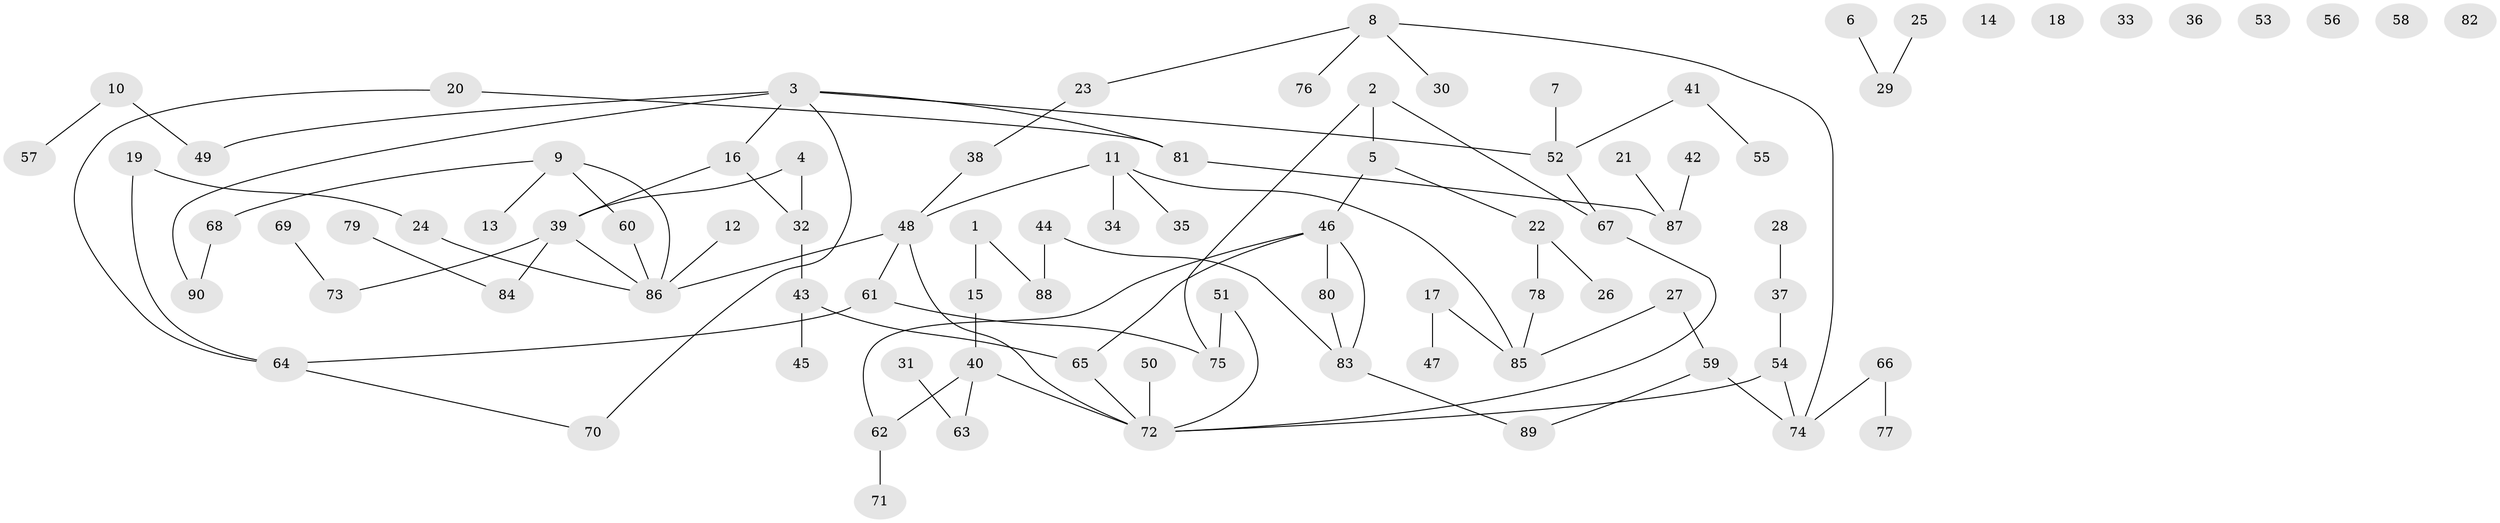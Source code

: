 // coarse degree distribution, {2: 0.21311475409836064, 4: 0.11475409836065574, 8: 0.01639344262295082, 1: 0.3442622950819672, 6: 0.06557377049180328, 3: 0.08196721311475409, 7: 0.01639344262295082, 0: 0.13114754098360656, 5: 0.01639344262295082}
// Generated by graph-tools (version 1.1) at 2025/23/03/03/25 07:23:29]
// undirected, 90 vertices, 98 edges
graph export_dot {
graph [start="1"]
  node [color=gray90,style=filled];
  1;
  2;
  3;
  4;
  5;
  6;
  7;
  8;
  9;
  10;
  11;
  12;
  13;
  14;
  15;
  16;
  17;
  18;
  19;
  20;
  21;
  22;
  23;
  24;
  25;
  26;
  27;
  28;
  29;
  30;
  31;
  32;
  33;
  34;
  35;
  36;
  37;
  38;
  39;
  40;
  41;
  42;
  43;
  44;
  45;
  46;
  47;
  48;
  49;
  50;
  51;
  52;
  53;
  54;
  55;
  56;
  57;
  58;
  59;
  60;
  61;
  62;
  63;
  64;
  65;
  66;
  67;
  68;
  69;
  70;
  71;
  72;
  73;
  74;
  75;
  76;
  77;
  78;
  79;
  80;
  81;
  82;
  83;
  84;
  85;
  86;
  87;
  88;
  89;
  90;
  1 -- 15;
  1 -- 88;
  2 -- 5;
  2 -- 67;
  2 -- 75;
  3 -- 16;
  3 -- 49;
  3 -- 52;
  3 -- 70;
  3 -- 81;
  3 -- 90;
  4 -- 32;
  4 -- 39;
  5 -- 22;
  5 -- 46;
  6 -- 29;
  7 -- 52;
  8 -- 23;
  8 -- 30;
  8 -- 74;
  8 -- 76;
  9 -- 13;
  9 -- 60;
  9 -- 68;
  9 -- 86;
  10 -- 49;
  10 -- 57;
  11 -- 34;
  11 -- 35;
  11 -- 48;
  11 -- 85;
  12 -- 86;
  15 -- 40;
  16 -- 32;
  16 -- 39;
  17 -- 47;
  17 -- 85;
  19 -- 24;
  19 -- 64;
  20 -- 64;
  20 -- 81;
  21 -- 87;
  22 -- 26;
  22 -- 78;
  23 -- 38;
  24 -- 86;
  25 -- 29;
  27 -- 59;
  27 -- 85;
  28 -- 37;
  31 -- 63;
  32 -- 43;
  37 -- 54;
  38 -- 48;
  39 -- 73;
  39 -- 84;
  39 -- 86;
  40 -- 62;
  40 -- 63;
  40 -- 72;
  41 -- 52;
  41 -- 55;
  42 -- 87;
  43 -- 45;
  43 -- 65;
  44 -- 83;
  44 -- 88;
  46 -- 62;
  46 -- 65;
  46 -- 80;
  46 -- 83;
  48 -- 61;
  48 -- 72;
  48 -- 86;
  50 -- 72;
  51 -- 72;
  51 -- 75;
  52 -- 67;
  54 -- 72;
  54 -- 74;
  59 -- 74;
  59 -- 89;
  60 -- 86;
  61 -- 64;
  61 -- 75;
  62 -- 71;
  64 -- 70;
  65 -- 72;
  66 -- 74;
  66 -- 77;
  67 -- 72;
  68 -- 90;
  69 -- 73;
  78 -- 85;
  79 -- 84;
  80 -- 83;
  81 -- 87;
  83 -- 89;
}
